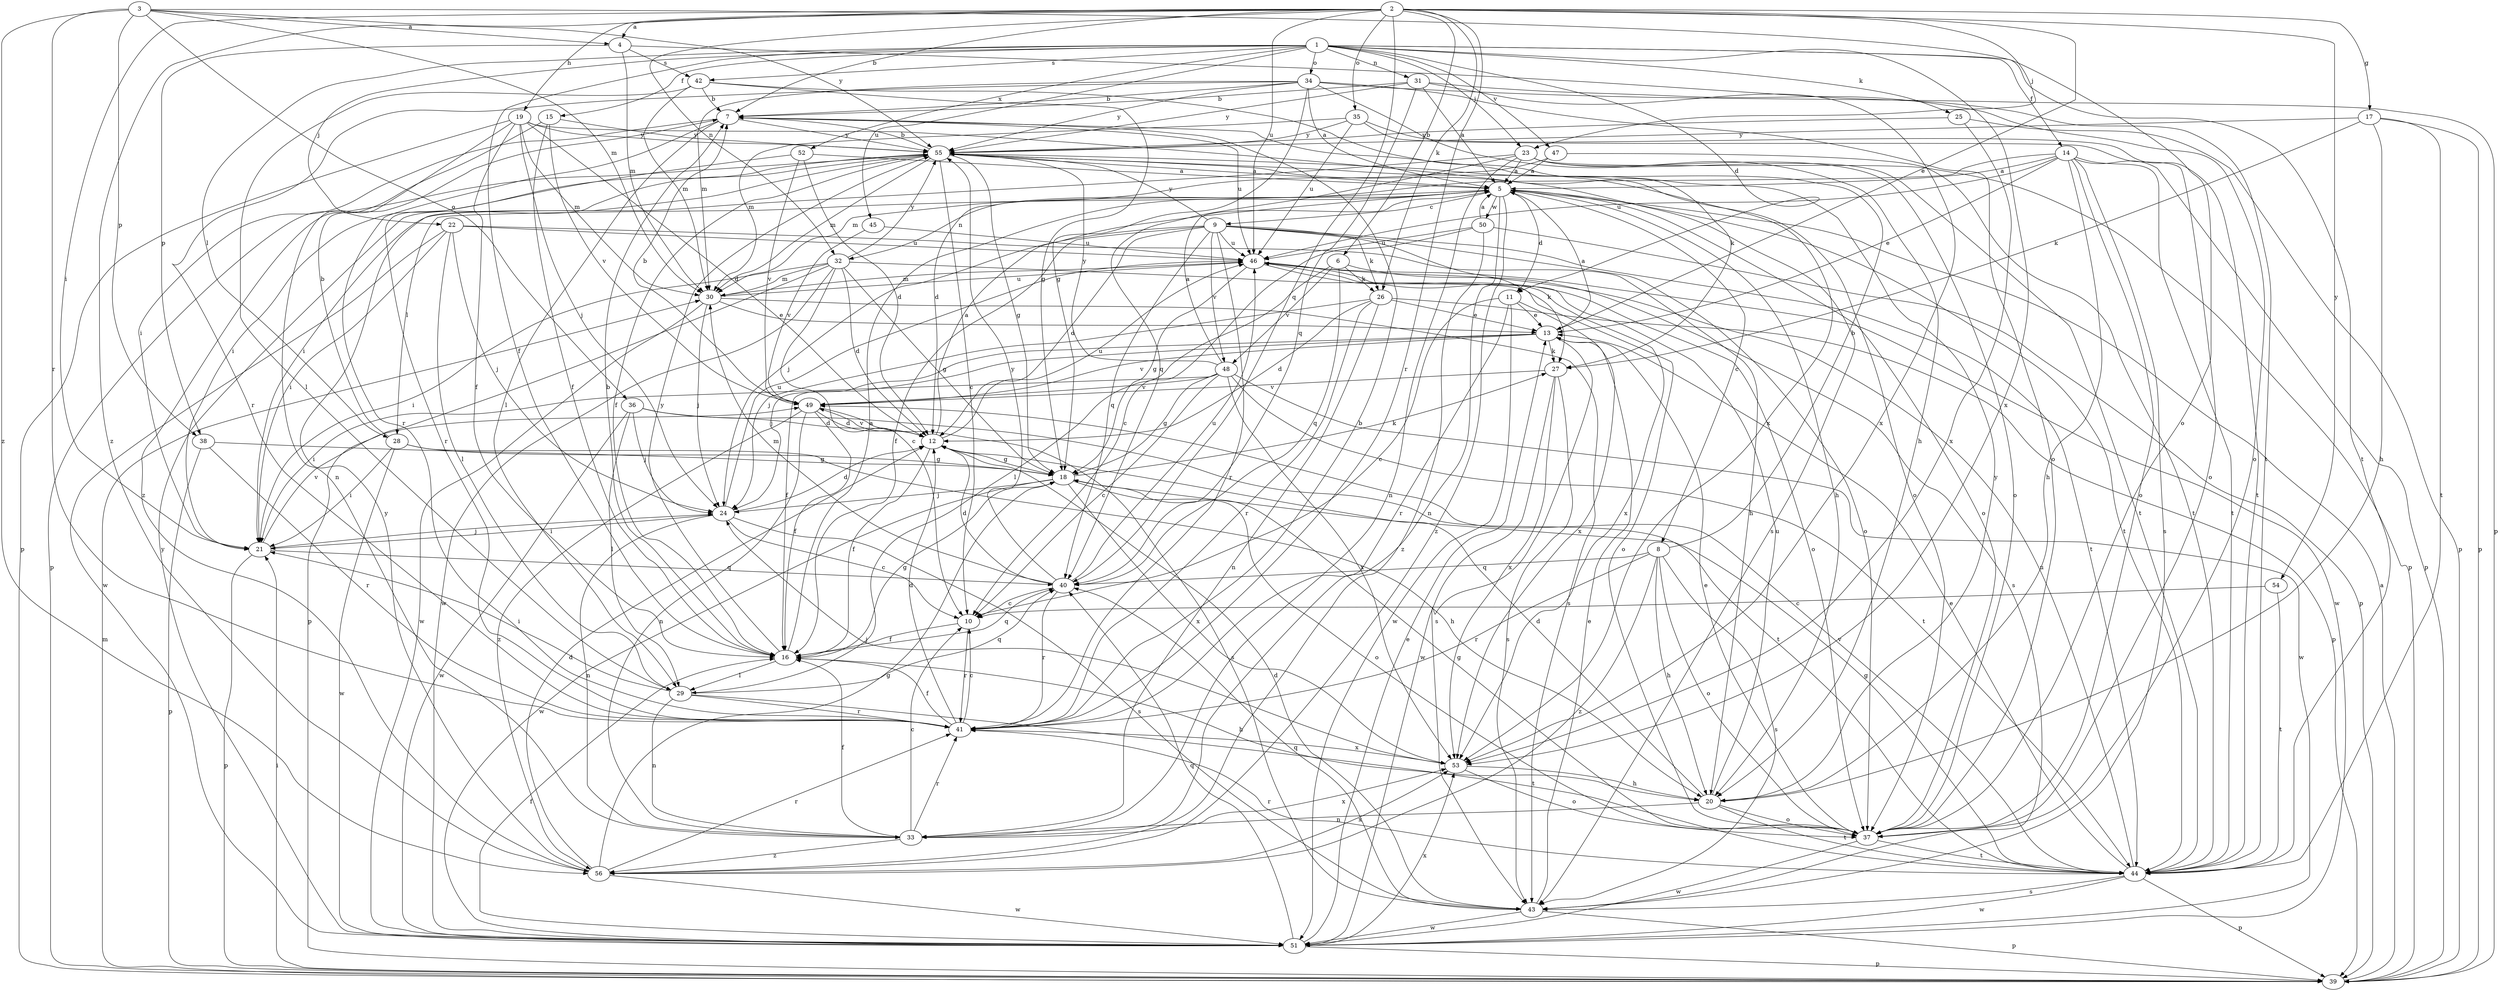 strict digraph  {
	2 -> 4 [label=a];
	3 -> 4 [label=a];
	12 -> 5 [label=a];
	13 -> 5 [label=a];
	14 -> 5 [label=a];
	16 -> 5 [label=a];
	23 -> 5 [label=a];
	31 -> 5 [label=a];
	34 -> 5 [label=a];
	39 -> 5 [label=a];
	47 -> 5 [label=a];
	48 -> 5 [label=a];
	50 -> 5 [label=a];
	52 -> 5 [label=a];
	55 -> 5 [label=a];
	2 -> 6 [label=b];
	2 -> 7 [label=b];
	8 -> 7 [label=b];
	16 -> 7 [label=b];
	28 -> 7 [label=b];
	31 -> 7 [label=b];
	34 -> 7 [label=b];
	41 -> 7 [label=b];
	42 -> 7 [label=b];
	49 -> 7 [label=b];
	55 -> 7 [label=b];
	5 -> 8 [label=c];
	5 -> 9 [label=c];
	11 -> 10 [label=c];
	24 -> 10 [label=c];
	32 -> 10 [label=c];
	33 -> 10 [label=c];
	40 -> 10 [label=c];
	41 -> 10 [label=c];
	48 -> 10 [label=c];
	50 -> 10 [label=c];
	54 -> 10 [label=c];
	55 -> 10 [label=c];
	1 -> 11 [label=d];
	5 -> 11 [label=d];
	9 -> 12 [label=d];
	14 -> 12 [label=d];
	19 -> 12 [label=d];
	20 -> 12 [label=d];
	24 -> 12 [label=d];
	26 -> 12 [label=d];
	32 -> 12 [label=d];
	36 -> 12 [label=d];
	40 -> 12 [label=d];
	41 -> 12 [label=d];
	43 -> 12 [label=d];
	49 -> 12 [label=d];
	52 -> 12 [label=d];
	56 -> 12 [label=d];
	2 -> 13 [label=e];
	11 -> 13 [label=e];
	14 -> 13 [label=e];
	26 -> 13 [label=e];
	30 -> 13 [label=e];
	37 -> 13 [label=e];
	43 -> 13 [label=e];
	44 -> 13 [label=e];
	51 -> 13 [label=e];
	1 -> 14 [label=f];
	1 -> 15 [label=f];
	1 -> 16 [label=f];
	9 -> 16 [label=f];
	10 -> 16 [label=f];
	12 -> 16 [label=f];
	13 -> 16 [label=f];
	15 -> 16 [label=f];
	19 -> 16 [label=f];
	33 -> 16 [label=f];
	41 -> 16 [label=f];
	49 -> 16 [label=f];
	51 -> 16 [label=f];
	55 -> 16 [label=f];
	2 -> 17 [label=g];
	12 -> 18 [label=g];
	16 -> 18 [label=g];
	28 -> 18 [label=g];
	32 -> 18 [label=g];
	34 -> 18 [label=g];
	37 -> 18 [label=g];
	38 -> 18 [label=g];
	42 -> 18 [label=g];
	44 -> 18 [label=g];
	46 -> 18 [label=g];
	48 -> 18 [label=g];
	55 -> 18 [label=g];
	56 -> 18 [label=g];
	2 -> 19 [label=h];
	5 -> 20 [label=h];
	8 -> 20 [label=h];
	14 -> 20 [label=h];
	16 -> 20 [label=h];
	17 -> 20 [label=h];
	22 -> 20 [label=h];
	28 -> 20 [label=h];
	34 -> 20 [label=h];
	53 -> 20 [label=h];
	2 -> 21 [label=i];
	7 -> 21 [label=i];
	22 -> 21 [label=i];
	23 -> 21 [label=i];
	24 -> 21 [label=i];
	28 -> 21 [label=i];
	29 -> 21 [label=i];
	32 -> 21 [label=i];
	39 -> 21 [label=i];
	48 -> 21 [label=i];
	55 -> 21 [label=i];
	1 -> 22 [label=j];
	1 -> 23 [label=j];
	2 -> 23 [label=j];
	9 -> 24 [label=j];
	13 -> 24 [label=j];
	18 -> 24 [label=j];
	19 -> 24 [label=j];
	21 -> 24 [label=j];
	22 -> 24 [label=j];
	26 -> 24 [label=j];
	30 -> 24 [label=j];
	36 -> 24 [label=j];
	53 -> 24 [label=j];
	1 -> 25 [label=k];
	2 -> 26 [label=k];
	6 -> 26 [label=k];
	9 -> 26 [label=k];
	9 -> 27 [label=k];
	13 -> 27 [label=k];
	17 -> 27 [label=k];
	18 -> 27 [label=k];
	19 -> 27 [label=k];
	1 -> 28 [label=l];
	5 -> 28 [label=l];
	6 -> 29 [label=l];
	7 -> 29 [label=l];
	16 -> 29 [label=l];
	22 -> 29 [label=l];
	36 -> 29 [label=l];
	42 -> 29 [label=l];
	3 -> 30 [label=m];
	4 -> 30 [label=m];
	19 -> 30 [label=m];
	32 -> 30 [label=m];
	34 -> 30 [label=m];
	35 -> 30 [label=m];
	39 -> 30 [label=m];
	40 -> 30 [label=m];
	42 -> 30 [label=m];
	46 -> 30 [label=m];
	47 -> 30 [label=m];
	55 -> 30 [label=m];
	1 -> 31 [label=n];
	2 -> 32 [label=n];
	5 -> 32 [label=n];
	5 -> 33 [label=n];
	19 -> 33 [label=n];
	20 -> 33 [label=n];
	23 -> 33 [label=n];
	24 -> 33 [label=n];
	26 -> 33 [label=n];
	29 -> 33 [label=n];
	49 -> 33 [label=n];
	1 -> 34 [label=o];
	2 -> 35 [label=o];
	3 -> 36 [label=o];
	3 -> 37 [label=o];
	5 -> 37 [label=o];
	8 -> 37 [label=o];
	9 -> 37 [label=o];
	14 -> 37 [label=o];
	18 -> 37 [label=o];
	20 -> 37 [label=o];
	23 -> 37 [label=o];
	31 -> 37 [label=o];
	32 -> 37 [label=o];
	34 -> 37 [label=o];
	35 -> 37 [label=o];
	46 -> 37 [label=o];
	53 -> 37 [label=o];
	55 -> 37 [label=o];
	3 -> 38 [label=p];
	4 -> 38 [label=p];
	14 -> 39 [label=p];
	17 -> 39 [label=p];
	19 -> 39 [label=p];
	21 -> 39 [label=p];
	23 -> 39 [label=p];
	25 -> 39 [label=p];
	26 -> 39 [label=p];
	32 -> 39 [label=p];
	34 -> 39 [label=p];
	38 -> 39 [label=p];
	43 -> 39 [label=p];
	44 -> 39 [label=p];
	50 -> 39 [label=p];
	51 -> 39 [label=p];
	55 -> 39 [label=p];
	2 -> 40 [label=q];
	6 -> 40 [label=q];
	8 -> 40 [label=q];
	9 -> 40 [label=q];
	16 -> 40 [label=q];
	21 -> 40 [label=q];
	23 -> 40 [label=q];
	29 -> 40 [label=q];
	31 -> 40 [label=q];
	43 -> 40 [label=q];
	51 -> 40 [label=q];
	2 -> 41 [label=r];
	3 -> 41 [label=r];
	7 -> 41 [label=r];
	8 -> 41 [label=r];
	9 -> 41 [label=r];
	10 -> 41 [label=r];
	11 -> 41 [label=r];
	26 -> 41 [label=r];
	29 -> 41 [label=r];
	33 -> 41 [label=r];
	34 -> 41 [label=r];
	38 -> 41 [label=r];
	40 -> 41 [label=r];
	44 -> 41 [label=r];
	52 -> 41 [label=r];
	56 -> 41 [label=r];
	1 -> 42 [label=s];
	4 -> 42 [label=s];
	6 -> 43 [label=s];
	8 -> 43 [label=s];
	13 -> 43 [label=s];
	14 -> 43 [label=s];
	24 -> 43 [label=s];
	27 -> 43 [label=s];
	30 -> 43 [label=s];
	44 -> 43 [label=s];
	49 -> 43 [label=s];
	55 -> 43 [label=s];
	1 -> 44 [label=t];
	4 -> 44 [label=t];
	5 -> 44 [label=t];
	9 -> 44 [label=t];
	14 -> 44 [label=t];
	17 -> 44 [label=t];
	20 -> 44 [label=t];
	23 -> 44 [label=t];
	29 -> 44 [label=t];
	35 -> 44 [label=t];
	36 -> 44 [label=t];
	37 -> 44 [label=t];
	47 -> 44 [label=t];
	48 -> 44 [label=t];
	54 -> 44 [label=t];
	1 -> 45 [label=u];
	2 -> 46 [label=u];
	7 -> 46 [label=u];
	9 -> 46 [label=u];
	12 -> 46 [label=u];
	14 -> 46 [label=u];
	20 -> 46 [label=u];
	22 -> 46 [label=u];
	24 -> 46 [label=u];
	30 -> 46 [label=u];
	35 -> 46 [label=u];
	40 -> 46 [label=u];
	44 -> 46 [label=u];
	45 -> 46 [label=u];
	50 -> 46 [label=u];
	1 -> 47 [label=v];
	6 -> 48 [label=v];
	9 -> 48 [label=v];
	12 -> 49 [label=v];
	13 -> 49 [label=v];
	15 -> 49 [label=v];
	21 -> 49 [label=v];
	27 -> 49 [label=v];
	44 -> 49 [label=v];
	45 -> 49 [label=v];
	48 -> 49 [label=v];
	52 -> 49 [label=v];
	5 -> 50 [label=w];
	11 -> 51 [label=w];
	18 -> 51 [label=w];
	22 -> 51 [label=w];
	27 -> 51 [label=w];
	28 -> 51 [label=w];
	30 -> 51 [label=w];
	32 -> 51 [label=w];
	36 -> 51 [label=w];
	37 -> 51 [label=w];
	43 -> 51 [label=w];
	44 -> 51 [label=w];
	46 -> 51 [label=w];
	48 -> 51 [label=w];
	56 -> 51 [label=w];
	1 -> 52 [label=x];
	1 -> 53 [label=x];
	11 -> 53 [label=x];
	18 -> 53 [label=x];
	25 -> 53 [label=x];
	27 -> 53 [label=x];
	31 -> 53 [label=x];
	33 -> 53 [label=x];
	41 -> 53 [label=x];
	42 -> 53 [label=x];
	46 -> 53 [label=x];
	48 -> 53 [label=x];
	51 -> 53 [label=x];
	56 -> 53 [label=x];
	2 -> 54 [label=y];
	3 -> 55 [label=y];
	7 -> 55 [label=y];
	9 -> 55 [label=y];
	15 -> 55 [label=y];
	16 -> 55 [label=y];
	17 -> 55 [label=y];
	19 -> 55 [label=y];
	20 -> 55 [label=y];
	25 -> 55 [label=y];
	31 -> 55 [label=y];
	32 -> 55 [label=y];
	34 -> 55 [label=y];
	35 -> 55 [label=y];
	40 -> 55 [label=y];
	48 -> 55 [label=y];
	51 -> 55 [label=y];
	56 -> 55 [label=y];
	2 -> 56 [label=z];
	3 -> 56 [label=z];
	5 -> 56 [label=z];
	8 -> 56 [label=z];
	15 -> 56 [label=z];
	33 -> 56 [label=z];
	49 -> 56 [label=z];
	50 -> 56 [label=z];
}
